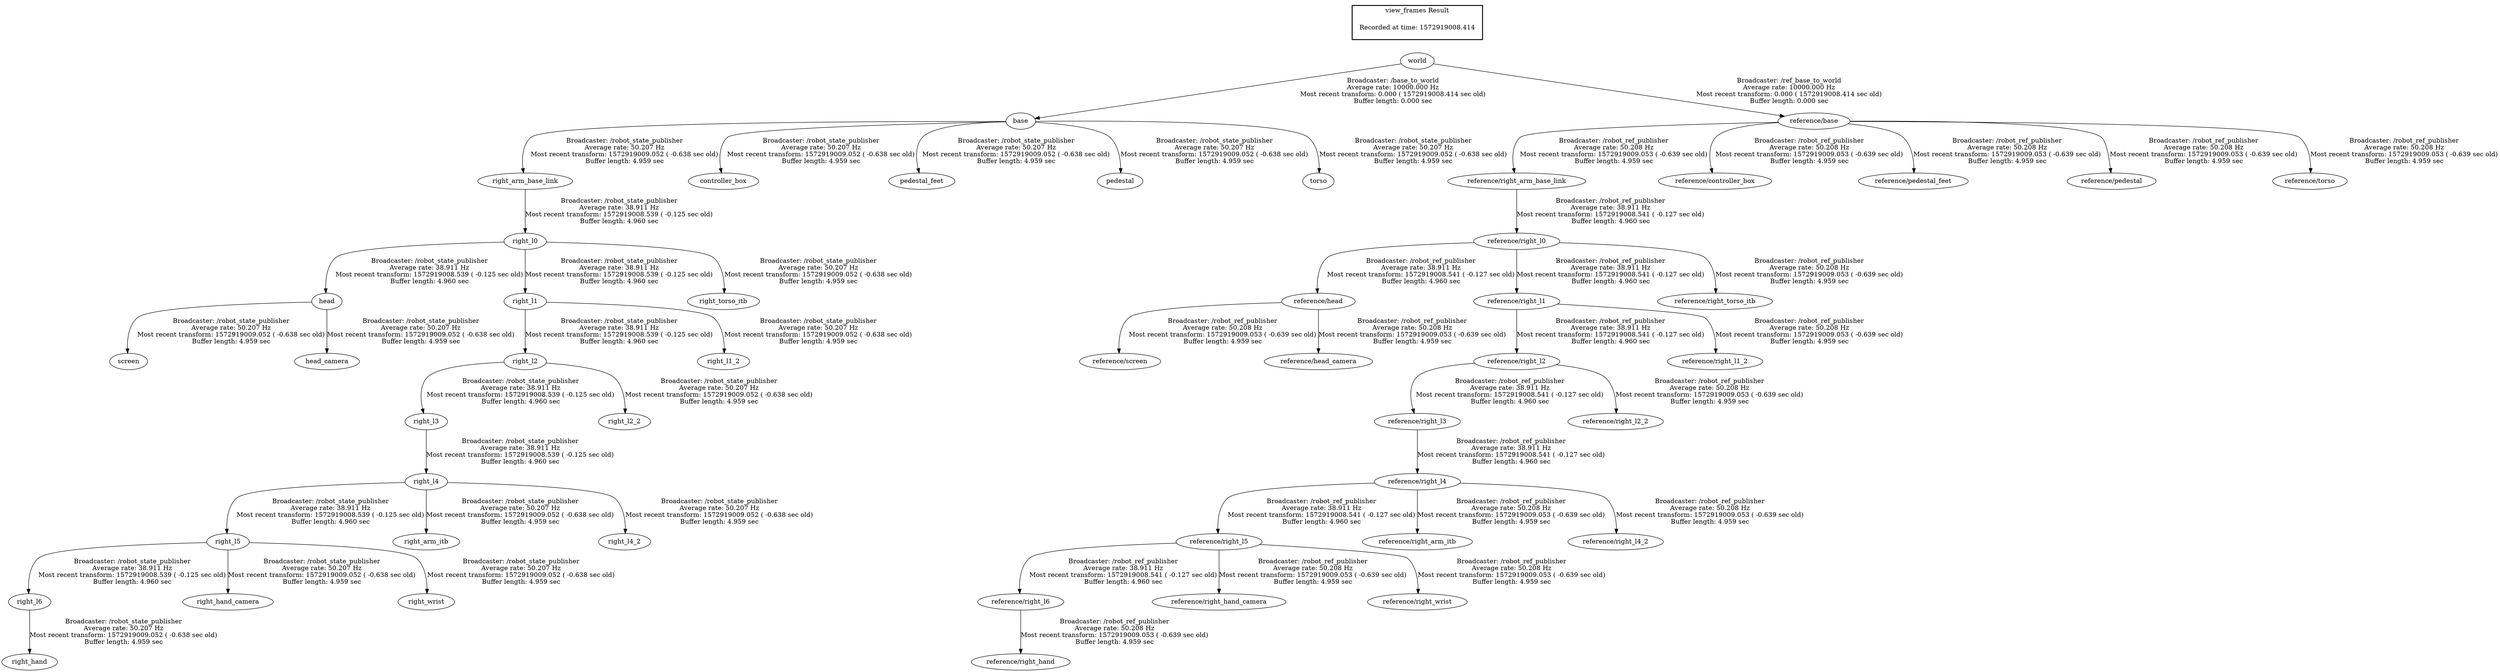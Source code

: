 digraph G {
"world" -> "base"[label="Broadcaster: /base_to_world\nAverage rate: 10000.000 Hz\nMost recent transform: 0.000 ( 1572919008.414 sec old)\nBuffer length: 0.000 sec\n"];
"world" -> "reference/base"[label="Broadcaster: /ref_base_to_world\nAverage rate: 10000.000 Hz\nMost recent transform: 0.000 ( 1572919008.414 sec old)\nBuffer length: 0.000 sec\n"];
"reference/right_l0" -> "reference/head"[label="Broadcaster: /robot_ref_publisher\nAverage rate: 38.911 Hz\nMost recent transform: 1572919008.541 ( -0.127 sec old)\nBuffer length: 4.960 sec\n"];
"reference/right_arm_base_link" -> "reference/right_l0"[label="Broadcaster: /robot_ref_publisher\nAverage rate: 38.911 Hz\nMost recent transform: 1572919008.541 ( -0.127 sec old)\nBuffer length: 4.960 sec\n"];
"reference/base" -> "reference/right_arm_base_link"[label="Broadcaster: /robot_ref_publisher\nAverage rate: 50.208 Hz\nMost recent transform: 1572919009.053 ( -0.639 sec old)\nBuffer length: 4.959 sec\n"];
"reference/right_l0" -> "reference/right_l1"[label="Broadcaster: /robot_ref_publisher\nAverage rate: 38.911 Hz\nMost recent transform: 1572919008.541 ( -0.127 sec old)\nBuffer length: 4.960 sec\n"];
"reference/right_l1" -> "reference/right_l2"[label="Broadcaster: /robot_ref_publisher\nAverage rate: 38.911 Hz\nMost recent transform: 1572919008.541 ( -0.127 sec old)\nBuffer length: 4.960 sec\n"];
"reference/right_l2" -> "reference/right_l3"[label="Broadcaster: /robot_ref_publisher\nAverage rate: 38.911 Hz\nMost recent transform: 1572919008.541 ( -0.127 sec old)\nBuffer length: 4.960 sec\n"];
"reference/right_l3" -> "reference/right_l4"[label="Broadcaster: /robot_ref_publisher\nAverage rate: 38.911 Hz\nMost recent transform: 1572919008.541 ( -0.127 sec old)\nBuffer length: 4.960 sec\n"];
"reference/right_l4" -> "reference/right_l5"[label="Broadcaster: /robot_ref_publisher\nAverage rate: 38.911 Hz\nMost recent transform: 1572919008.541 ( -0.127 sec old)\nBuffer length: 4.960 sec\n"];
"reference/right_l5" -> "reference/right_l6"[label="Broadcaster: /robot_ref_publisher\nAverage rate: 38.911 Hz\nMost recent transform: 1572919008.541 ( -0.127 sec old)\nBuffer length: 4.960 sec\n"];
"right_l0" -> "head"[label="Broadcaster: /robot_state_publisher\nAverage rate: 38.911 Hz\nMost recent transform: 1572919008.539 ( -0.125 sec old)\nBuffer length: 4.960 sec\n"];
"right_arm_base_link" -> "right_l0"[label="Broadcaster: /robot_state_publisher\nAverage rate: 38.911 Hz\nMost recent transform: 1572919008.539 ( -0.125 sec old)\nBuffer length: 4.960 sec\n"];
"base" -> "right_arm_base_link"[label="Broadcaster: /robot_state_publisher\nAverage rate: 50.207 Hz\nMost recent transform: 1572919009.052 ( -0.638 sec old)\nBuffer length: 4.959 sec\n"];
"right_l0" -> "right_l1"[label="Broadcaster: /robot_state_publisher\nAverage rate: 38.911 Hz\nMost recent transform: 1572919008.539 ( -0.125 sec old)\nBuffer length: 4.960 sec\n"];
"right_l1" -> "right_l2"[label="Broadcaster: /robot_state_publisher\nAverage rate: 38.911 Hz\nMost recent transform: 1572919008.539 ( -0.125 sec old)\nBuffer length: 4.960 sec\n"];
"right_l2" -> "right_l3"[label="Broadcaster: /robot_state_publisher\nAverage rate: 38.911 Hz\nMost recent transform: 1572919008.539 ( -0.125 sec old)\nBuffer length: 4.960 sec\n"];
"right_l3" -> "right_l4"[label="Broadcaster: /robot_state_publisher\nAverage rate: 38.911 Hz\nMost recent transform: 1572919008.539 ( -0.125 sec old)\nBuffer length: 4.960 sec\n"];
"right_l4" -> "right_l5"[label="Broadcaster: /robot_state_publisher\nAverage rate: 38.911 Hz\nMost recent transform: 1572919008.539 ( -0.125 sec old)\nBuffer length: 4.960 sec\n"];
"right_l5" -> "right_l6"[label="Broadcaster: /robot_state_publisher\nAverage rate: 38.911 Hz\nMost recent transform: 1572919008.539 ( -0.125 sec old)\nBuffer length: 4.960 sec\n"];
"base" -> "controller_box"[label="Broadcaster: /robot_state_publisher\nAverage rate: 50.207 Hz\nMost recent transform: 1572919009.052 ( -0.638 sec old)\nBuffer length: 4.959 sec\n"];
"head" -> "screen"[label="Broadcaster: /robot_state_publisher\nAverage rate: 50.207 Hz\nMost recent transform: 1572919009.052 ( -0.638 sec old)\nBuffer length: 4.959 sec\n"];
"head" -> "head_camera"[label="Broadcaster: /robot_state_publisher\nAverage rate: 50.207 Hz\nMost recent transform: 1572919009.052 ( -0.638 sec old)\nBuffer length: 4.959 sec\n"];
"base" -> "pedestal_feet"[label="Broadcaster: /robot_state_publisher\nAverage rate: 50.207 Hz\nMost recent transform: 1572919009.052 ( -0.638 sec old)\nBuffer length: 4.959 sec\n"];
"base" -> "pedestal"[label="Broadcaster: /robot_state_publisher\nAverage rate: 50.207 Hz\nMost recent transform: 1572919009.052 ( -0.638 sec old)\nBuffer length: 4.959 sec\n"];
"right_l4" -> "right_arm_itb"[label="Broadcaster: /robot_state_publisher\nAverage rate: 50.207 Hz\nMost recent transform: 1572919009.052 ( -0.638 sec old)\nBuffer length: 4.959 sec\n"];
"right_l6" -> "right_hand"[label="Broadcaster: /robot_state_publisher\nAverage rate: 50.207 Hz\nMost recent transform: 1572919009.052 ( -0.638 sec old)\nBuffer length: 4.959 sec\n"];
"right_l5" -> "right_hand_camera"[label="Broadcaster: /robot_state_publisher\nAverage rate: 50.207 Hz\nMost recent transform: 1572919009.052 ( -0.638 sec old)\nBuffer length: 4.959 sec\n"];
"right_l1" -> "right_l1_2"[label="Broadcaster: /robot_state_publisher\nAverage rate: 50.207 Hz\nMost recent transform: 1572919009.052 ( -0.638 sec old)\nBuffer length: 4.959 sec\n"];
"right_l2" -> "right_l2_2"[label="Broadcaster: /robot_state_publisher\nAverage rate: 50.207 Hz\nMost recent transform: 1572919009.052 ( -0.638 sec old)\nBuffer length: 4.959 sec\n"];
"right_l4" -> "right_l4_2"[label="Broadcaster: /robot_state_publisher\nAverage rate: 50.207 Hz\nMost recent transform: 1572919009.052 ( -0.638 sec old)\nBuffer length: 4.959 sec\n"];
"right_l0" -> "right_torso_itb"[label="Broadcaster: /robot_state_publisher\nAverage rate: 50.207 Hz\nMost recent transform: 1572919009.052 ( -0.638 sec old)\nBuffer length: 4.959 sec\n"];
"right_l5" -> "right_wrist"[label="Broadcaster: /robot_state_publisher\nAverage rate: 50.207 Hz\nMost recent transform: 1572919009.052 ( -0.638 sec old)\nBuffer length: 4.959 sec\n"];
"base" -> "torso"[label="Broadcaster: /robot_state_publisher\nAverage rate: 50.207 Hz\nMost recent transform: 1572919009.052 ( -0.638 sec old)\nBuffer length: 4.959 sec\n"];
"reference/base" -> "reference/controller_box"[label="Broadcaster: /robot_ref_publisher\nAverage rate: 50.208 Hz\nMost recent transform: 1572919009.053 ( -0.639 sec old)\nBuffer length: 4.959 sec\n"];
"reference/head" -> "reference/screen"[label="Broadcaster: /robot_ref_publisher\nAverage rate: 50.208 Hz\nMost recent transform: 1572919009.053 ( -0.639 sec old)\nBuffer length: 4.959 sec\n"];
"reference/head" -> "reference/head_camera"[label="Broadcaster: /robot_ref_publisher\nAverage rate: 50.208 Hz\nMost recent transform: 1572919009.053 ( -0.639 sec old)\nBuffer length: 4.959 sec\n"];
"reference/base" -> "reference/pedestal_feet"[label="Broadcaster: /robot_ref_publisher\nAverage rate: 50.208 Hz\nMost recent transform: 1572919009.053 ( -0.639 sec old)\nBuffer length: 4.959 sec\n"];
"reference/base" -> "reference/pedestal"[label="Broadcaster: /robot_ref_publisher\nAverage rate: 50.208 Hz\nMost recent transform: 1572919009.053 ( -0.639 sec old)\nBuffer length: 4.959 sec\n"];
"reference/right_l4" -> "reference/right_arm_itb"[label="Broadcaster: /robot_ref_publisher\nAverage rate: 50.208 Hz\nMost recent transform: 1572919009.053 ( -0.639 sec old)\nBuffer length: 4.959 sec\n"];
"reference/right_l6" -> "reference/right_hand"[label="Broadcaster: /robot_ref_publisher\nAverage rate: 50.208 Hz\nMost recent transform: 1572919009.053 ( -0.639 sec old)\nBuffer length: 4.959 sec\n"];
"reference/right_l5" -> "reference/right_hand_camera"[label="Broadcaster: /robot_ref_publisher\nAverage rate: 50.208 Hz\nMost recent transform: 1572919009.053 ( -0.639 sec old)\nBuffer length: 4.959 sec\n"];
"reference/right_l1" -> "reference/right_l1_2"[label="Broadcaster: /robot_ref_publisher\nAverage rate: 50.208 Hz\nMost recent transform: 1572919009.053 ( -0.639 sec old)\nBuffer length: 4.959 sec\n"];
"reference/right_l2" -> "reference/right_l2_2"[label="Broadcaster: /robot_ref_publisher\nAverage rate: 50.208 Hz\nMost recent transform: 1572919009.053 ( -0.639 sec old)\nBuffer length: 4.959 sec\n"];
"reference/right_l4" -> "reference/right_l4_2"[label="Broadcaster: /robot_ref_publisher\nAverage rate: 50.208 Hz\nMost recent transform: 1572919009.053 ( -0.639 sec old)\nBuffer length: 4.959 sec\n"];
"reference/right_l0" -> "reference/right_torso_itb"[label="Broadcaster: /robot_ref_publisher\nAverage rate: 50.208 Hz\nMost recent transform: 1572919009.053 ( -0.639 sec old)\nBuffer length: 4.959 sec\n"];
"reference/right_l5" -> "reference/right_wrist"[label="Broadcaster: /robot_ref_publisher\nAverage rate: 50.208 Hz\nMost recent transform: 1572919009.053 ( -0.639 sec old)\nBuffer length: 4.959 sec\n"];
"reference/base" -> "reference/torso"[label="Broadcaster: /robot_ref_publisher\nAverage rate: 50.208 Hz\nMost recent transform: 1572919009.053 ( -0.639 sec old)\nBuffer length: 4.959 sec\n"];
edge [style=invis];
 subgraph cluster_legend { style=bold; color=black; label ="view_frames Result";
"Recorded at time: 1572919008.414"[ shape=plaintext ] ;
 }->"world";
}